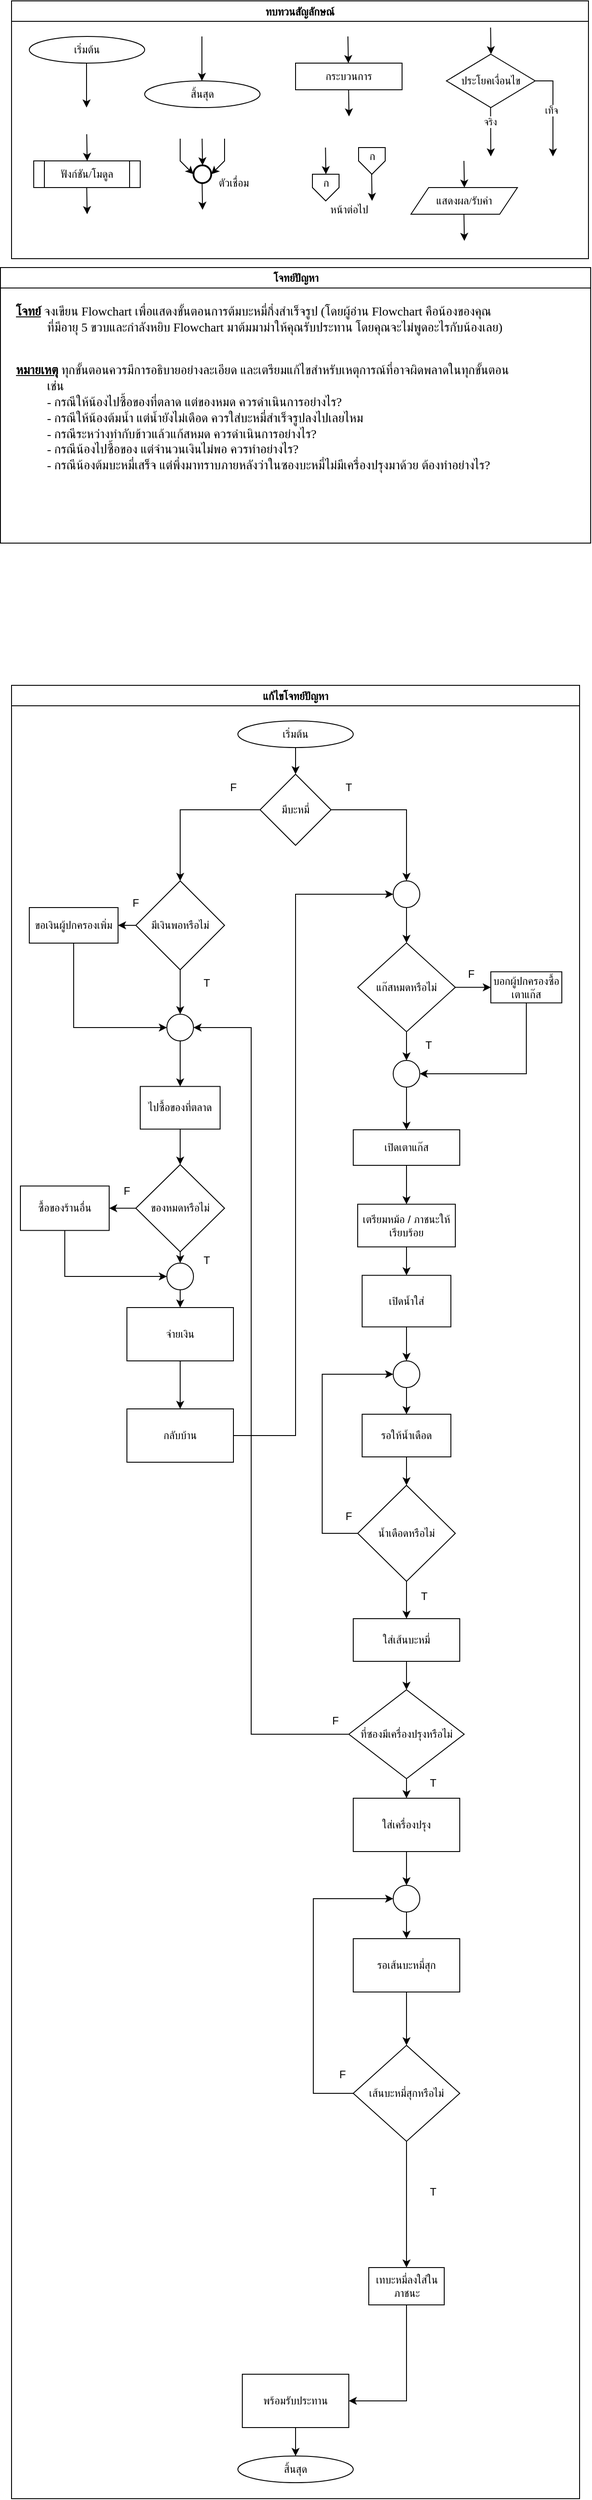 <mxfile version="24.8.6">
  <diagram name="Page-1" id="M_V-ZsKIXWOMH6ofe462">
    <mxGraphModel dx="1707" dy="460" grid="1" gridSize="10" guides="1" tooltips="1" connect="1" arrows="1" fold="1" page="1" pageScale="1" pageWidth="827" pageHeight="1169" math="0" shadow="0">
      <root>
        <mxCell id="0" />
        <mxCell id="1" parent="0" />
        <mxCell id="UYqXsjxBtNQHw12qbkHL-1" value="ทบทวนสัญลักษณ์" style="swimlane;fontFamily=Sarabun;fontSource=https%3A%2F%2Ffonts.googleapis.com%2Fcss%3Ffamily%3DSarabun;" vertex="1" parent="1">
          <mxGeometry x="-720" y="20" width="650" height="290" as="geometry" />
        </mxCell>
        <mxCell id="UYqXsjxBtNQHw12qbkHL-2" value="&lt;font data-font-src=&quot;https://fonts.googleapis.com/css?family=Sarabun&quot; face=&quot;Sarabun&quot;&gt;เริ่มต้น&lt;/font&gt;" style="ellipse;whiteSpace=wrap;html=1;" vertex="1" parent="UYqXsjxBtNQHw12qbkHL-1">
          <mxGeometry x="20" y="40" width="130" height="30" as="geometry" />
        </mxCell>
        <mxCell id="UYqXsjxBtNQHw12qbkHL-3" value="" style="endArrow=classic;html=1;rounded=0;" edge="1" parent="UYqXsjxBtNQHw12qbkHL-1">
          <mxGeometry width="50" height="50" relative="1" as="geometry">
            <mxPoint x="84.5" y="70" as="sourcePoint" />
            <mxPoint x="84.5" y="120" as="targetPoint" />
          </mxGeometry>
        </mxCell>
        <mxCell id="UYqXsjxBtNQHw12qbkHL-4" value="&lt;font face=&quot;Sarabun&quot;&gt;สิ้นสุด&lt;/font&gt;" style="ellipse;whiteSpace=wrap;html=1;" vertex="1" parent="UYqXsjxBtNQHw12qbkHL-1">
          <mxGeometry x="150" y="90" width="130" height="30" as="geometry" />
        </mxCell>
        <mxCell id="UYqXsjxBtNQHw12qbkHL-5" value="" style="endArrow=classic;html=1;rounded=0;" edge="1" parent="UYqXsjxBtNQHw12qbkHL-1">
          <mxGeometry width="50" height="50" relative="1" as="geometry">
            <mxPoint x="214.5" y="40" as="sourcePoint" />
            <mxPoint x="214.5" y="90" as="targetPoint" />
          </mxGeometry>
        </mxCell>
        <mxCell id="UYqXsjxBtNQHw12qbkHL-6" value="กระบวนการ" style="rounded=0;whiteSpace=wrap;html=1;fontFamily=Sarabun;fontSource=https%3A%2F%2Ffonts.googleapis.com%2Fcss%3Ffamily%3DSarabun;" vertex="1" parent="UYqXsjxBtNQHw12qbkHL-1">
          <mxGeometry x="320" y="70" width="120" height="30" as="geometry" />
        </mxCell>
        <mxCell id="UYqXsjxBtNQHw12qbkHL-7" value="" style="endArrow=classic;html=1;rounded=0;" edge="1" parent="UYqXsjxBtNQHw12qbkHL-1">
          <mxGeometry width="50" height="50" relative="1" as="geometry">
            <mxPoint x="379" y="40" as="sourcePoint" />
            <mxPoint x="379.5" y="70" as="targetPoint" />
          </mxGeometry>
        </mxCell>
        <mxCell id="UYqXsjxBtNQHw12qbkHL-8" value="" style="endArrow=classic;html=1;rounded=0;" edge="1" parent="UYqXsjxBtNQHw12qbkHL-1">
          <mxGeometry width="50" height="50" relative="1" as="geometry">
            <mxPoint x="379.75" y="100" as="sourcePoint" />
            <mxPoint x="380.25" y="130" as="targetPoint" />
          </mxGeometry>
        </mxCell>
        <mxCell id="UYqXsjxBtNQHw12qbkHL-9" value="ประโยคเงื่อนไข" style="rhombus;whiteSpace=wrap;html=1;fontFamily=Sarabun;fontSource=https%3A%2F%2Ffonts.googleapis.com%2Fcss%3Ffamily%3DSarabun;" vertex="1" parent="UYqXsjxBtNQHw12qbkHL-1">
          <mxGeometry x="490" y="60" width="100" height="60" as="geometry" />
        </mxCell>
        <mxCell id="UYqXsjxBtNQHw12qbkHL-10" value="" style="endArrow=classic;html=1;rounded=0;" edge="1" parent="UYqXsjxBtNQHw12qbkHL-1">
          <mxGeometry width="50" height="50" relative="1" as="geometry">
            <mxPoint x="539.71" y="30" as="sourcePoint" />
            <mxPoint x="540.21" y="60" as="targetPoint" />
          </mxGeometry>
        </mxCell>
        <mxCell id="UYqXsjxBtNQHw12qbkHL-11" value="" style="endArrow=classic;html=1;rounded=0;" edge="1" parent="UYqXsjxBtNQHw12qbkHL-1">
          <mxGeometry width="50" height="50" relative="1" as="geometry">
            <mxPoint x="539.71" y="120" as="sourcePoint" />
            <mxPoint x="540" y="175" as="targetPoint" />
          </mxGeometry>
        </mxCell>
        <mxCell id="UYqXsjxBtNQHw12qbkHL-12" value="จริง" style="edgeLabel;html=1;align=center;verticalAlign=middle;resizable=0;points=[];fontFamily=Sarabun;fontSource=https%3A%2F%2Ffonts.googleapis.com%2Fcss%3Ffamily%3DSarabun;" vertex="1" connectable="0" parent="UYqXsjxBtNQHw12qbkHL-11">
          <mxGeometry x="-0.414" y="-1" relative="1" as="geometry">
            <mxPoint as="offset" />
          </mxGeometry>
        </mxCell>
        <mxCell id="UYqXsjxBtNQHw12qbkHL-13" value="" style="endArrow=classic;html=1;rounded=0;exitX=1;exitY=0.5;exitDx=0;exitDy=0;" edge="1" parent="UYqXsjxBtNQHw12qbkHL-1" source="UYqXsjxBtNQHw12qbkHL-9">
          <mxGeometry width="50" height="50" relative="1" as="geometry">
            <mxPoint x="620" y="95" as="sourcePoint" />
            <mxPoint x="610" y="175" as="targetPoint" />
            <Array as="points">
              <mxPoint x="610" y="90" />
            </Array>
          </mxGeometry>
        </mxCell>
        <mxCell id="UYqXsjxBtNQHw12qbkHL-14" value="&lt;font data-font-src=&quot;https://fonts.googleapis.com/css?family=Sarabun&quot; face=&quot;Sarabun&quot;&gt;เท็จ&lt;/font&gt;" style="edgeLabel;html=1;align=center;verticalAlign=middle;resizable=0;points=[];" vertex="1" connectable="0" parent="UYqXsjxBtNQHw12qbkHL-13">
          <mxGeometry x="-0.002" y="-2" relative="1" as="geometry">
            <mxPoint as="offset" />
          </mxGeometry>
        </mxCell>
        <mxCell id="UYqXsjxBtNQHw12qbkHL-15" value="&lt;font data-font-src=&quot;https://fonts.googleapis.com/css?family=Sarabun&quot; face=&quot;Sarabun&quot;&gt;ฟังก์ชัน/โมดูล&lt;/font&gt;" style="shape=process;whiteSpace=wrap;html=1;backgroundOutline=1;" vertex="1" parent="UYqXsjxBtNQHw12qbkHL-1">
          <mxGeometry x="25" y="180" width="120" height="30" as="geometry" />
        </mxCell>
        <mxCell id="UYqXsjxBtNQHw12qbkHL-16" value="" style="endArrow=classic;html=1;rounded=0;" edge="1" parent="UYqXsjxBtNQHw12qbkHL-1">
          <mxGeometry width="50" height="50" relative="1" as="geometry">
            <mxPoint x="84.71" y="150" as="sourcePoint" />
            <mxPoint x="85.21" y="180" as="targetPoint" />
          </mxGeometry>
        </mxCell>
        <mxCell id="UYqXsjxBtNQHw12qbkHL-17" value="" style="endArrow=classic;html=1;rounded=0;" edge="1" parent="UYqXsjxBtNQHw12qbkHL-1">
          <mxGeometry width="50" height="50" relative="1" as="geometry">
            <mxPoint x="84.71" y="210" as="sourcePoint" />
            <mxPoint x="85.21" y="240" as="targetPoint" />
          </mxGeometry>
        </mxCell>
        <mxCell id="UYqXsjxBtNQHw12qbkHL-18" value="" style="strokeWidth=2;html=1;shape=mxgraph.flowchart.start_2;whiteSpace=wrap;" vertex="1" parent="UYqXsjxBtNQHw12qbkHL-1">
          <mxGeometry x="205" y="185" width="20" height="20" as="geometry" />
        </mxCell>
        <mxCell id="UYqXsjxBtNQHw12qbkHL-19" value="" style="endArrow=classic;html=1;rounded=0;" edge="1" parent="UYqXsjxBtNQHw12qbkHL-1">
          <mxGeometry width="50" height="50" relative="1" as="geometry">
            <mxPoint x="214.71" y="155" as="sourcePoint" />
            <mxPoint x="215.21" y="185" as="targetPoint" />
          </mxGeometry>
        </mxCell>
        <mxCell id="UYqXsjxBtNQHw12qbkHL-20" value="" style="endArrow=classic;html=1;rounded=0;entryX=0;entryY=0.5;entryDx=0;entryDy=0;entryPerimeter=0;" edge="1" parent="UYqXsjxBtNQHw12qbkHL-1" target="UYqXsjxBtNQHw12qbkHL-18">
          <mxGeometry width="50" height="50" relative="1" as="geometry">
            <mxPoint x="190.0" y="155" as="sourcePoint" />
            <mxPoint x="190.5" y="185" as="targetPoint" />
            <Array as="points">
              <mxPoint x="190" y="180" />
            </Array>
          </mxGeometry>
        </mxCell>
        <mxCell id="UYqXsjxBtNQHw12qbkHL-21" value="" style="endArrow=classic;html=1;rounded=0;entryX=1;entryY=0.5;entryDx=0;entryDy=0;entryPerimeter=0;" edge="1" parent="UYqXsjxBtNQHw12qbkHL-1" target="UYqXsjxBtNQHw12qbkHL-18">
          <mxGeometry width="50" height="50" relative="1" as="geometry">
            <mxPoint x="240.0" y="155" as="sourcePoint" />
            <mxPoint x="240.5" y="185" as="targetPoint" />
            <Array as="points">
              <mxPoint x="240" y="180" />
            </Array>
          </mxGeometry>
        </mxCell>
        <mxCell id="UYqXsjxBtNQHw12qbkHL-22" value="" style="endArrow=classic;html=1;rounded=0;" edge="1" parent="UYqXsjxBtNQHw12qbkHL-1">
          <mxGeometry width="50" height="50" relative="1" as="geometry">
            <mxPoint x="214.71" y="205" as="sourcePoint" />
            <mxPoint x="215.21" y="235" as="targetPoint" />
          </mxGeometry>
        </mxCell>
        <mxCell id="UYqXsjxBtNQHw12qbkHL-23" value="&lt;font data-font-src=&quot;https://fonts.googleapis.com/css?family=Sarabun&quot; face=&quot;Sarabun&quot;&gt;ตัวเชื่อม&lt;/font&gt;" style="text;html=1;align=center;verticalAlign=middle;resizable=0;points=[];autosize=1;strokeColor=none;fillColor=none;" vertex="1" parent="UYqXsjxBtNQHw12qbkHL-1">
          <mxGeometry x="220" y="190" width="60" height="30" as="geometry" />
        </mxCell>
        <mxCell id="UYqXsjxBtNQHw12qbkHL-24" value="" style="endArrow=classic;html=1;rounded=0;" edge="1" parent="UYqXsjxBtNQHw12qbkHL-1">
          <mxGeometry width="50" height="50" relative="1" as="geometry">
            <mxPoint x="353.71" y="165" as="sourcePoint" />
            <mxPoint x="354.21" y="195" as="targetPoint" />
          </mxGeometry>
        </mxCell>
        <mxCell id="UYqXsjxBtNQHw12qbkHL-25" value="" style="verticalLabelPosition=bottom;verticalAlign=top;html=1;shape=offPageConnector;rounded=0;size=0.5;" vertex="1" parent="UYqXsjxBtNQHw12qbkHL-1">
          <mxGeometry x="339" y="195" width="30" height="30" as="geometry" />
        </mxCell>
        <mxCell id="UYqXsjxBtNQHw12qbkHL-26" value="" style="endArrow=classic;html=1;rounded=0;" edge="1" parent="UYqXsjxBtNQHw12qbkHL-1">
          <mxGeometry width="50" height="50" relative="1" as="geometry">
            <mxPoint x="405.71" y="195" as="sourcePoint" />
            <mxPoint x="406.21" y="225" as="targetPoint" />
          </mxGeometry>
        </mxCell>
        <mxCell id="UYqXsjxBtNQHw12qbkHL-27" value="" style="verticalLabelPosition=bottom;verticalAlign=top;html=1;shape=offPageConnector;rounded=0;size=0.5;" vertex="1" parent="UYqXsjxBtNQHw12qbkHL-1">
          <mxGeometry x="391" y="165" width="30" height="30" as="geometry" />
        </mxCell>
        <mxCell id="UYqXsjxBtNQHw12qbkHL-28" value="หน้าต่อไป" style="text;html=1;align=center;verticalAlign=middle;resizable=0;points=[];autosize=1;strokeColor=none;fillColor=none;fontFamily=Sarabun;fontSource=https%3A%2F%2Ffonts.googleapis.com%2Fcss%3Ffamily%3DSarabun;" vertex="1" parent="UYqXsjxBtNQHw12qbkHL-1">
          <mxGeometry x="345" y="220" width="70" height="30" as="geometry" />
        </mxCell>
        <mxCell id="UYqXsjxBtNQHw12qbkHL-29" value="ก" style="text;html=1;align=center;verticalAlign=middle;resizable=0;points=[];autosize=1;strokeColor=none;fillColor=none;fontFamily=Sarabun;fontSource=https%3A%2F%2Ffonts.googleapis.com%2Fcss%3Ffamily%3DSarabun;" vertex="1" parent="UYqXsjxBtNQHw12qbkHL-1">
          <mxGeometry x="339" y="190" width="30" height="30" as="geometry" />
        </mxCell>
        <mxCell id="UYqXsjxBtNQHw12qbkHL-30" value="ก" style="text;html=1;align=center;verticalAlign=middle;resizable=0;points=[];autosize=1;strokeColor=none;fillColor=none;fontFamily=Sarabun;fontSource=https%3A%2F%2Ffonts.googleapis.com%2Fcss%3Ffamily%3DSarabun;" vertex="1" parent="UYqXsjxBtNQHw12qbkHL-1">
          <mxGeometry x="391" y="160" width="30" height="30" as="geometry" />
        </mxCell>
        <mxCell id="UYqXsjxBtNQHw12qbkHL-31" value="แสดงผล/รับค่า" style="shape=parallelogram;perimeter=parallelogramPerimeter;whiteSpace=wrap;html=1;fixedSize=1;fontFamily=Sarabun;fontSource=https%3A%2F%2Ffonts.googleapis.com%2Fcss%3Ffamily%3DSarabun;" vertex="1" parent="UYqXsjxBtNQHw12qbkHL-1">
          <mxGeometry x="450" y="210" width="120" height="30" as="geometry" />
        </mxCell>
        <mxCell id="UYqXsjxBtNQHw12qbkHL-32" value="" style="endArrow=classic;html=1;rounded=0;" edge="1" parent="UYqXsjxBtNQHw12qbkHL-1">
          <mxGeometry width="50" height="50" relative="1" as="geometry">
            <mxPoint x="509.71" y="180" as="sourcePoint" />
            <mxPoint x="510.21" y="210" as="targetPoint" />
          </mxGeometry>
        </mxCell>
        <mxCell id="UYqXsjxBtNQHw12qbkHL-33" value="" style="endArrow=classic;html=1;rounded=0;" edge="1" parent="UYqXsjxBtNQHw12qbkHL-1">
          <mxGeometry width="50" height="50" relative="1" as="geometry">
            <mxPoint x="509.71" y="240" as="sourcePoint" />
            <mxPoint x="510.21" y="270" as="targetPoint" />
          </mxGeometry>
        </mxCell>
        <mxCell id="UYqXsjxBtNQHw12qbkHL-34" value="แก้ไขโจทย์ปัญหา" style="swimlane;fontFamily=Sarabun;fontSource=https%3A%2F%2Ffonts.googleapis.com%2Fcss%3Ffamily%3DSarabun;" vertex="1" parent="1">
          <mxGeometry x="-720" y="790" width="640" height="2040" as="geometry" />
        </mxCell>
        <mxCell id="UYqXsjxBtNQHw12qbkHL-35" value="&lt;font data-font-src=&quot;https://fonts.googleapis.com/css?family=Sarabun&quot; face=&quot;Sarabun&quot;&gt;เริ่มต้น&lt;/font&gt;" style="ellipse;whiteSpace=wrap;html=1;" vertex="1" parent="UYqXsjxBtNQHw12qbkHL-34">
          <mxGeometry x="255" y="40" width="130" height="30" as="geometry" />
        </mxCell>
        <mxCell id="UYqXsjxBtNQHw12qbkHL-36" value="&lt;font face=&quot;Sarabun&quot;&gt;สิ้นสุด&lt;/font&gt;" style="ellipse;whiteSpace=wrap;html=1;" vertex="1" parent="UYqXsjxBtNQHw12qbkHL-34">
          <mxGeometry x="255" y="1992" width="130" height="30" as="geometry" />
        </mxCell>
        <mxCell id="UYqXsjxBtNQHw12qbkHL-37" value="มีบะหมี่" style="rhombus;whiteSpace=wrap;html=1;" vertex="1" parent="UYqXsjxBtNQHw12qbkHL-34">
          <mxGeometry x="280" y="100" width="80" height="80" as="geometry" />
        </mxCell>
        <mxCell id="UYqXsjxBtNQHw12qbkHL-38" value="" style="endArrow=classic;html=1;rounded=0;exitX=0.5;exitY=1;exitDx=0;exitDy=0;entryX=0.5;entryY=0;entryDx=0;entryDy=0;" edge="1" parent="UYqXsjxBtNQHw12qbkHL-34" source="UYqXsjxBtNQHw12qbkHL-35" target="UYqXsjxBtNQHw12qbkHL-37">
          <mxGeometry width="50" height="50" relative="1" as="geometry">
            <mxPoint x="280" y="230" as="sourcePoint" />
            <mxPoint x="320" y="110" as="targetPoint" />
          </mxGeometry>
        </mxCell>
        <mxCell id="UYqXsjxBtNQHw12qbkHL-39" value="พร้อมรับประทาน" style="rounded=0;whiteSpace=wrap;html=1;" vertex="1" parent="UYqXsjxBtNQHw12qbkHL-34">
          <mxGeometry x="260" y="1900" width="120" height="60" as="geometry" />
        </mxCell>
        <mxCell id="UYqXsjxBtNQHw12qbkHL-40" value="" style="endArrow=classic;html=1;rounded=0;entryX=0.5;entryY=0;entryDx=0;entryDy=0;exitX=0.5;exitY=1;exitDx=0;exitDy=0;" edge="1" parent="UYqXsjxBtNQHw12qbkHL-34" source="UYqXsjxBtNQHw12qbkHL-39" target="UYqXsjxBtNQHw12qbkHL-36">
          <mxGeometry width="50" height="50" relative="1" as="geometry">
            <mxPoint x="275" y="1982" as="sourcePoint" />
            <mxPoint x="325" y="1932" as="targetPoint" />
          </mxGeometry>
        </mxCell>
        <mxCell id="UYqXsjxBtNQHw12qbkHL-41" value="" style="endArrow=classic;html=1;rounded=0;entryX=0.5;entryY=0;entryDx=0;entryDy=0;exitX=0.5;exitY=1;exitDx=0;exitDy=0;" edge="1" parent="UYqXsjxBtNQHw12qbkHL-34" source="UYqXsjxBtNQHw12qbkHL-44" target="UYqXsjxBtNQHw12qbkHL-46">
          <mxGeometry width="50" height="50" relative="1" as="geometry">
            <mxPoint x="280" y="397.25" as="sourcePoint" />
            <mxPoint x="330" y="347.25" as="targetPoint" />
          </mxGeometry>
        </mxCell>
        <mxCell id="UYqXsjxBtNQHw12qbkHL-42" value="มีเงินพอหรือไม่" style="rhombus;whiteSpace=wrap;html=1;" vertex="1" parent="UYqXsjxBtNQHw12qbkHL-34">
          <mxGeometry x="140" y="220" width="100" height="100" as="geometry" />
        </mxCell>
        <mxCell id="UYqXsjxBtNQHw12qbkHL-43" value="ขอเงินผู้ปกครองเพิ่ม" style="rounded=0;whiteSpace=wrap;html=1;" vertex="1" parent="UYqXsjxBtNQHw12qbkHL-34">
          <mxGeometry x="20" y="250" width="100" height="40" as="geometry" />
        </mxCell>
        <mxCell id="UYqXsjxBtNQHw12qbkHL-44" value="ไปซื้อของที่ตลาด" style="rounded=0;whiteSpace=wrap;html=1;" vertex="1" parent="UYqXsjxBtNQHw12qbkHL-34">
          <mxGeometry x="145" y="451.25" width="90" height="48" as="geometry" />
        </mxCell>
        <mxCell id="UYqXsjxBtNQHw12qbkHL-45" value="ซื้อของร้านอื่น" style="rounded=0;whiteSpace=wrap;html=1;" vertex="1" parent="UYqXsjxBtNQHw12qbkHL-34">
          <mxGeometry x="10" y="563.25" width="100" height="50" as="geometry" />
        </mxCell>
        <mxCell id="UYqXsjxBtNQHw12qbkHL-46" value="ของหมดหรือไม่" style="rhombus;whiteSpace=wrap;html=1;" vertex="1" parent="UYqXsjxBtNQHw12qbkHL-34">
          <mxGeometry x="140" y="539.25" width="100" height="98" as="geometry" />
        </mxCell>
        <mxCell id="UYqXsjxBtNQHw12qbkHL-47" value="" style="endArrow=classic;html=1;rounded=0;entryX=1;entryY=0.5;entryDx=0;entryDy=0;exitX=0;exitY=0.5;exitDx=0;exitDy=0;" edge="1" parent="UYqXsjxBtNQHw12qbkHL-34" source="UYqXsjxBtNQHw12qbkHL-46" target="UYqXsjxBtNQHw12qbkHL-45">
          <mxGeometry width="50" height="50" relative="1" as="geometry">
            <mxPoint x="270" y="627.25" as="sourcePoint" />
            <mxPoint x="320" y="577.25" as="targetPoint" />
          </mxGeometry>
        </mxCell>
        <mxCell id="UYqXsjxBtNQHw12qbkHL-48" value="" style="endArrow=classic;html=1;rounded=0;entryX=1;entryY=0.5;entryDx=0;entryDy=0;exitX=0;exitY=0.5;exitDx=0;exitDy=0;" edge="1" parent="UYqXsjxBtNQHw12qbkHL-34" source="UYqXsjxBtNQHw12qbkHL-42" target="UYqXsjxBtNQHw12qbkHL-43">
          <mxGeometry width="50" height="50" relative="1" as="geometry">
            <mxPoint x="280" y="392" as="sourcePoint" />
            <mxPoint x="330" y="342" as="targetPoint" />
          </mxGeometry>
        </mxCell>
        <mxCell id="UYqXsjxBtNQHw12qbkHL-49" value="จ่ายเงิน" style="rounded=0;whiteSpace=wrap;html=1;" vertex="1" parent="UYqXsjxBtNQHw12qbkHL-34">
          <mxGeometry x="130" y="700" width="120" height="60" as="geometry" />
        </mxCell>
        <mxCell id="UYqXsjxBtNQHw12qbkHL-50" value="" style="endArrow=classic;html=1;rounded=0;entryX=0.5;entryY=0;entryDx=0;entryDy=0;exitX=0.5;exitY=1;exitDx=0;exitDy=0;" edge="1" parent="UYqXsjxBtNQHw12qbkHL-34" source="UYqXsjxBtNQHw12qbkHL-49" target="UYqXsjxBtNQHw12qbkHL-51">
          <mxGeometry width="50" height="50" relative="1" as="geometry">
            <mxPoint x="270" y="817.25" as="sourcePoint" />
            <mxPoint x="320" y="767.25" as="targetPoint" />
          </mxGeometry>
        </mxCell>
        <mxCell id="UYqXsjxBtNQHw12qbkHL-51" value="กลับบ้าน" style="rounded=0;whiteSpace=wrap;html=1;" vertex="1" parent="UYqXsjxBtNQHw12qbkHL-34">
          <mxGeometry x="130" y="814" width="120" height="60" as="geometry" />
        </mxCell>
        <mxCell id="UYqXsjxBtNQHw12qbkHL-52" value="" style="endArrow=classic;html=1;rounded=0;entryX=0.5;entryY=0;entryDx=0;entryDy=0;exitX=0;exitY=0.5;exitDx=0;exitDy=0;" edge="1" parent="UYqXsjxBtNQHw12qbkHL-34" source="UYqXsjxBtNQHw12qbkHL-37" target="UYqXsjxBtNQHw12qbkHL-42">
          <mxGeometry width="50" height="50" relative="1" as="geometry">
            <mxPoint x="280" y="270" as="sourcePoint" />
            <mxPoint x="330" y="220" as="targetPoint" />
            <Array as="points">
              <mxPoint x="190" y="140" />
            </Array>
          </mxGeometry>
        </mxCell>
        <mxCell id="UYqXsjxBtNQHw12qbkHL-53" value="" style="ellipse;whiteSpace=wrap;html=1;aspect=fixed;" vertex="1" parent="UYqXsjxBtNQHw12qbkHL-34">
          <mxGeometry x="430" y="220" width="30" height="30" as="geometry" />
        </mxCell>
        <mxCell id="UYqXsjxBtNQHw12qbkHL-54" value="" style="endArrow=classic;html=1;rounded=0;exitX=0.5;exitY=1;exitDx=0;exitDy=0;entryX=0.5;entryY=0;entryDx=0;entryDy=0;" edge="1" parent="UYqXsjxBtNQHw12qbkHL-34" source="UYqXsjxBtNQHw12qbkHL-53" target="UYqXsjxBtNQHw12qbkHL-55">
          <mxGeometry width="50" height="50" relative="1" as="geometry">
            <mxPoint x="280" y="330" as="sourcePoint" />
            <mxPoint x="330" y="280" as="targetPoint" />
          </mxGeometry>
        </mxCell>
        <mxCell id="UYqXsjxBtNQHw12qbkHL-55" value="แก๊สหมดหรือไม่" style="rhombus;whiteSpace=wrap;html=1;" vertex="1" parent="UYqXsjxBtNQHw12qbkHL-34">
          <mxGeometry x="390" y="289.75" width="110" height="100" as="geometry" />
        </mxCell>
        <mxCell id="UYqXsjxBtNQHw12qbkHL-56" value="" style="endArrow=classic;html=1;rounded=0;entryX=0;entryY=0.5;entryDx=0;entryDy=0;exitX=1;exitY=0.5;exitDx=0;exitDy=0;" edge="1" parent="UYqXsjxBtNQHw12qbkHL-34" source="UYqXsjxBtNQHw12qbkHL-55" target="UYqXsjxBtNQHw12qbkHL-57">
          <mxGeometry width="50" height="50" relative="1" as="geometry">
            <mxPoint x="275" y="479.75" as="sourcePoint" />
            <mxPoint x="535" y="339.75" as="targetPoint" />
          </mxGeometry>
        </mxCell>
        <mxCell id="UYqXsjxBtNQHw12qbkHL-57" value="บอกผู้ปกครองซื้อเตาแก๊ส" style="rounded=0;whiteSpace=wrap;html=1;" vertex="1" parent="UYqXsjxBtNQHw12qbkHL-34">
          <mxGeometry x="540" y="322.25" width="80" height="35" as="geometry" />
        </mxCell>
        <mxCell id="UYqXsjxBtNQHw12qbkHL-58" value="" style="endArrow=classic;html=1;rounded=0;exitX=0.5;exitY=1;exitDx=0;exitDy=0;entryX=1;entryY=0.5;entryDx=0;entryDy=0;" edge="1" parent="UYqXsjxBtNQHw12qbkHL-34" source="UYqXsjxBtNQHw12qbkHL-57" target="UYqXsjxBtNQHw12qbkHL-80">
          <mxGeometry width="50" height="50" relative="1" as="geometry">
            <mxPoint x="280" y="440" as="sourcePoint" />
            <mxPoint x="450" y="410" as="targetPoint" />
            <Array as="points">
              <mxPoint x="580" y="437" />
            </Array>
          </mxGeometry>
        </mxCell>
        <mxCell id="UYqXsjxBtNQHw12qbkHL-59" value="เปิดเตาแก๊ส" style="rounded=0;whiteSpace=wrap;html=1;" vertex="1" parent="UYqXsjxBtNQHw12qbkHL-34">
          <mxGeometry x="385" y="500" width="120" height="40" as="geometry" />
        </mxCell>
        <mxCell id="UYqXsjxBtNQHw12qbkHL-60" value="" style="endArrow=classic;html=1;rounded=0;entryX=0.5;entryY=0;entryDx=0;entryDy=0;exitX=0.5;exitY=1;exitDx=0;exitDy=0;" edge="1" parent="UYqXsjxBtNQHw12qbkHL-34" source="UYqXsjxBtNQHw12qbkHL-59" target="UYqXsjxBtNQHw12qbkHL-61">
          <mxGeometry width="50" height="50" relative="1" as="geometry">
            <mxPoint x="455" y="542" as="sourcePoint" />
            <mxPoint x="335" y="623.75" as="targetPoint" />
          </mxGeometry>
        </mxCell>
        <mxCell id="UYqXsjxBtNQHw12qbkHL-61" value="เตรียมหม้อ / ภาชนะให้เรียบร้อย" style="rounded=0;whiteSpace=wrap;html=1;" vertex="1" parent="UYqXsjxBtNQHw12qbkHL-34">
          <mxGeometry x="390" y="583.75" width="110" height="48" as="geometry" />
        </mxCell>
        <mxCell id="UYqXsjxBtNQHw12qbkHL-62" value="เปิดน้ำใส่" style="rounded=0;whiteSpace=wrap;html=1;" vertex="1" parent="UYqXsjxBtNQHw12qbkHL-34">
          <mxGeometry x="395" y="663.75" width="100" height="58" as="geometry" />
        </mxCell>
        <mxCell id="UYqXsjxBtNQHw12qbkHL-63" value="" style="endArrow=classic;html=1;rounded=0;exitX=0.5;exitY=1;exitDx=0;exitDy=0;entryX=0.5;entryY=0;entryDx=0;entryDy=0;" edge="1" parent="UYqXsjxBtNQHw12qbkHL-34" source="UYqXsjxBtNQHw12qbkHL-61" target="UYqXsjxBtNQHw12qbkHL-62">
          <mxGeometry width="50" height="50" relative="1" as="geometry">
            <mxPoint x="290" y="702" as="sourcePoint" />
            <mxPoint x="340" y="652" as="targetPoint" />
          </mxGeometry>
        </mxCell>
        <mxCell id="UYqXsjxBtNQHw12qbkHL-64" value="รอให้น้ำเดือด" style="rounded=0;whiteSpace=wrap;html=1;" vertex="1" parent="UYqXsjxBtNQHw12qbkHL-34">
          <mxGeometry x="395" y="820" width="100" height="48" as="geometry" />
        </mxCell>
        <mxCell id="UYqXsjxBtNQHw12qbkHL-65" value="" style="endArrow=classic;html=1;rounded=0;exitX=0.5;exitY=1;exitDx=0;exitDy=0;entryX=0.5;entryY=0;entryDx=0;entryDy=0;" edge="1" parent="UYqXsjxBtNQHw12qbkHL-34" source="UYqXsjxBtNQHw12qbkHL-64" target="UYqXsjxBtNQHw12qbkHL-66">
          <mxGeometry width="50" height="50" relative="1" as="geometry">
            <mxPoint x="290" y="802" as="sourcePoint" />
            <mxPoint x="340" y="752" as="targetPoint" />
          </mxGeometry>
        </mxCell>
        <mxCell id="UYqXsjxBtNQHw12qbkHL-66" value="น้ำเดือดหรือไม่" style="rhombus;whiteSpace=wrap;html=1;" vertex="1" parent="UYqXsjxBtNQHw12qbkHL-34">
          <mxGeometry x="390" y="900" width="110" height="108" as="geometry" />
        </mxCell>
        <mxCell id="UYqXsjxBtNQHw12qbkHL-67" value="" style="endArrow=classic;html=1;rounded=0;exitX=0.5;exitY=1;exitDx=0;exitDy=0;entryX=0.5;entryY=0;entryDx=0;entryDy=0;" edge="1" parent="UYqXsjxBtNQHw12qbkHL-34" source="UYqXsjxBtNQHw12qbkHL-66" target="UYqXsjxBtNQHw12qbkHL-68">
          <mxGeometry width="50" height="50" relative="1" as="geometry">
            <mxPoint x="290" y="1002" as="sourcePoint" />
            <mxPoint x="340" y="952" as="targetPoint" />
          </mxGeometry>
        </mxCell>
        <mxCell id="UYqXsjxBtNQHw12qbkHL-68" value="ใส่เส้นบะหมี่" style="rounded=0;whiteSpace=wrap;html=1;" vertex="1" parent="UYqXsjxBtNQHw12qbkHL-34">
          <mxGeometry x="385" y="1050" width="120" height="48" as="geometry" />
        </mxCell>
        <mxCell id="UYqXsjxBtNQHw12qbkHL-69" value="" style="endArrow=classic;html=1;rounded=0;exitX=0.5;exitY=1;exitDx=0;exitDy=0;entryX=0.5;entryY=0;entryDx=0;entryDy=0;" edge="1" parent="UYqXsjxBtNQHw12qbkHL-34" source="UYqXsjxBtNQHw12qbkHL-68" target="UYqXsjxBtNQHw12qbkHL-70">
          <mxGeometry width="50" height="50" relative="1" as="geometry">
            <mxPoint x="290" y="992" as="sourcePoint" />
            <mxPoint x="340" y="942" as="targetPoint" />
          </mxGeometry>
        </mxCell>
        <mxCell id="UYqXsjxBtNQHw12qbkHL-70" value="ที่ซองมีเครื่องปรุงหรือไม่" style="rhombus;whiteSpace=wrap;html=1;" vertex="1" parent="UYqXsjxBtNQHw12qbkHL-34">
          <mxGeometry x="380" y="1130" width="130" height="100" as="geometry" />
        </mxCell>
        <mxCell id="UYqXsjxBtNQHw12qbkHL-71" value="" style="endArrow=classic;html=1;rounded=0;exitX=0.5;exitY=1;exitDx=0;exitDy=0;entryX=0.5;entryY=0;entryDx=0;entryDy=0;" edge="1" parent="UYqXsjxBtNQHw12qbkHL-34" source="UYqXsjxBtNQHw12qbkHL-70" target="UYqXsjxBtNQHw12qbkHL-72">
          <mxGeometry width="50" height="50" relative="1" as="geometry">
            <mxPoint x="290" y="1292" as="sourcePoint" />
            <mxPoint x="340" y="1242" as="targetPoint" />
          </mxGeometry>
        </mxCell>
        <mxCell id="UYqXsjxBtNQHw12qbkHL-72" value="ใส่เครื่องปรุง" style="rounded=0;whiteSpace=wrap;html=1;" vertex="1" parent="UYqXsjxBtNQHw12qbkHL-34">
          <mxGeometry x="385" y="1252" width="120" height="60" as="geometry" />
        </mxCell>
        <mxCell id="UYqXsjxBtNQHw12qbkHL-73" value="รอเส้นบะหมี่สุก" style="rounded=0;whiteSpace=wrap;html=1;" vertex="1" parent="UYqXsjxBtNQHw12qbkHL-34">
          <mxGeometry x="385" y="1410" width="120" height="60" as="geometry" />
        </mxCell>
        <mxCell id="UYqXsjxBtNQHw12qbkHL-74" value="" style="endArrow=classic;html=1;rounded=0;exitX=0.5;exitY=1;exitDx=0;exitDy=0;entryX=0.5;entryY=0;entryDx=0;entryDy=0;" edge="1" parent="UYqXsjxBtNQHw12qbkHL-34" source="UYqXsjxBtNQHw12qbkHL-73" target="UYqXsjxBtNQHw12qbkHL-75">
          <mxGeometry width="50" height="50" relative="1" as="geometry">
            <mxPoint x="290" y="1392" as="sourcePoint" />
            <mxPoint x="340" y="1342" as="targetPoint" />
          </mxGeometry>
        </mxCell>
        <mxCell id="UYqXsjxBtNQHw12qbkHL-75" value="เส้นบะหมี่สุกหรือไม่" style="rhombus;whiteSpace=wrap;html=1;" vertex="1" parent="UYqXsjxBtNQHw12qbkHL-34">
          <mxGeometry x="385" y="1530" width="120" height="108" as="geometry" />
        </mxCell>
        <mxCell id="UYqXsjxBtNQHw12qbkHL-76" value="" style="endArrow=classic;html=1;rounded=0;exitX=0.5;exitY=1;exitDx=0;exitDy=0;entryX=0.5;entryY=0;entryDx=0;entryDy=0;" edge="1" parent="UYqXsjxBtNQHw12qbkHL-34" source="UYqXsjxBtNQHw12qbkHL-75" target="UYqXsjxBtNQHw12qbkHL-77">
          <mxGeometry width="50" height="50" relative="1" as="geometry">
            <mxPoint x="290" y="1592" as="sourcePoint" />
            <mxPoint x="340" y="1542" as="targetPoint" />
          </mxGeometry>
        </mxCell>
        <mxCell id="UYqXsjxBtNQHw12qbkHL-77" value="เทบะหมี่ลงใส่ในภาชนะ" style="rounded=0;whiteSpace=wrap;html=1;" vertex="1" parent="UYqXsjxBtNQHw12qbkHL-34">
          <mxGeometry x="402.5" y="1780" width="85" height="42" as="geometry" />
        </mxCell>
        <mxCell id="UYqXsjxBtNQHw12qbkHL-78" value="" style="endArrow=classic;html=1;rounded=0;entryX=0.5;entryY=0;entryDx=0;entryDy=0;exitX=1;exitY=0.5;exitDx=0;exitDy=0;" edge="1" parent="UYqXsjxBtNQHw12qbkHL-34" source="UYqXsjxBtNQHw12qbkHL-37" target="UYqXsjxBtNQHw12qbkHL-53">
          <mxGeometry width="50" height="50" relative="1" as="geometry">
            <mxPoint x="280" y="270" as="sourcePoint" />
            <mxPoint x="330" y="220" as="targetPoint" />
            <Array as="points">
              <mxPoint x="445" y="140" />
            </Array>
          </mxGeometry>
        </mxCell>
        <mxCell id="UYqXsjxBtNQHw12qbkHL-79" value="" style="endArrow=classic;html=1;rounded=0;exitX=1;exitY=0.5;exitDx=0;exitDy=0;entryX=0;entryY=0.5;entryDx=0;entryDy=0;" edge="1" parent="UYqXsjxBtNQHw12qbkHL-34" source="UYqXsjxBtNQHw12qbkHL-51" target="UYqXsjxBtNQHw12qbkHL-53">
          <mxGeometry width="50" height="50" relative="1" as="geometry">
            <mxPoint x="270" y="857.25" as="sourcePoint" />
            <mxPoint x="420" y="322.25" as="targetPoint" />
            <Array as="points">
              <mxPoint x="320" y="844" />
              <mxPoint x="320" y="235" />
            </Array>
          </mxGeometry>
        </mxCell>
        <mxCell id="UYqXsjxBtNQHw12qbkHL-80" value="" style="ellipse;whiteSpace=wrap;html=1;aspect=fixed;" vertex="1" parent="UYqXsjxBtNQHw12qbkHL-34">
          <mxGeometry x="430" y="422" width="30" height="30" as="geometry" />
        </mxCell>
        <mxCell id="UYqXsjxBtNQHw12qbkHL-81" value="" style="endArrow=classic;html=1;rounded=0;entryX=0.5;entryY=0;entryDx=0;entryDy=0;exitX=0.5;exitY=1;exitDx=0;exitDy=0;" edge="1" parent="UYqXsjxBtNQHw12qbkHL-34" source="UYqXsjxBtNQHw12qbkHL-55" target="UYqXsjxBtNQHw12qbkHL-80">
          <mxGeometry width="50" height="50" relative="1" as="geometry">
            <mxPoint x="280" y="470" as="sourcePoint" />
            <mxPoint x="330" y="420" as="targetPoint" />
          </mxGeometry>
        </mxCell>
        <mxCell id="UYqXsjxBtNQHw12qbkHL-82" value="" style="endArrow=classic;html=1;rounded=0;exitX=0.5;exitY=1;exitDx=0;exitDy=0;entryX=0.5;entryY=0;entryDx=0;entryDy=0;" edge="1" parent="UYqXsjxBtNQHw12qbkHL-34" source="UYqXsjxBtNQHw12qbkHL-80" target="UYqXsjxBtNQHw12qbkHL-59">
          <mxGeometry width="50" height="50" relative="1" as="geometry">
            <mxPoint x="280" y="570" as="sourcePoint" />
            <mxPoint x="330" y="520" as="targetPoint" />
          </mxGeometry>
        </mxCell>
        <mxCell id="UYqXsjxBtNQHw12qbkHL-83" value="" style="ellipse;whiteSpace=wrap;html=1;aspect=fixed;" vertex="1" parent="UYqXsjxBtNQHw12qbkHL-34">
          <mxGeometry x="430" y="760" width="30" height="30" as="geometry" />
        </mxCell>
        <mxCell id="UYqXsjxBtNQHw12qbkHL-84" value="" style="endArrow=classic;html=1;rounded=0;exitX=0.5;exitY=1;exitDx=0;exitDy=0;entryX=0.5;entryY=0;entryDx=0;entryDy=0;" edge="1" parent="UYqXsjxBtNQHw12qbkHL-34" source="UYqXsjxBtNQHw12qbkHL-62" target="UYqXsjxBtNQHw12qbkHL-83">
          <mxGeometry width="50" height="50" relative="1" as="geometry">
            <mxPoint x="280" y="810" as="sourcePoint" />
            <mxPoint x="330" y="760" as="targetPoint" />
          </mxGeometry>
        </mxCell>
        <mxCell id="UYqXsjxBtNQHw12qbkHL-85" value="" style="endArrow=classic;html=1;rounded=0;exitX=0.5;exitY=1;exitDx=0;exitDy=0;entryX=0.5;entryY=0;entryDx=0;entryDy=0;" edge="1" parent="UYqXsjxBtNQHw12qbkHL-34" source="UYqXsjxBtNQHw12qbkHL-83" target="UYqXsjxBtNQHw12qbkHL-64">
          <mxGeometry width="50" height="50" relative="1" as="geometry">
            <mxPoint x="280" y="870" as="sourcePoint" />
            <mxPoint x="330" y="820" as="targetPoint" />
          </mxGeometry>
        </mxCell>
        <mxCell id="UYqXsjxBtNQHw12qbkHL-86" value="" style="endArrow=classic;html=1;rounded=0;exitX=0;exitY=0.5;exitDx=0;exitDy=0;entryX=0;entryY=0.5;entryDx=0;entryDy=0;" edge="1" parent="UYqXsjxBtNQHw12qbkHL-34" source="UYqXsjxBtNQHw12qbkHL-66" target="UYqXsjxBtNQHw12qbkHL-83">
          <mxGeometry width="50" height="50" relative="1" as="geometry">
            <mxPoint x="280" y="870" as="sourcePoint" />
            <mxPoint x="330" y="820" as="targetPoint" />
            <Array as="points">
              <mxPoint x="350" y="954" />
              <mxPoint x="350" y="775" />
            </Array>
          </mxGeometry>
        </mxCell>
        <mxCell id="UYqXsjxBtNQHw12qbkHL-87" value="" style="ellipse;whiteSpace=wrap;html=1;aspect=fixed;" vertex="1" parent="UYqXsjxBtNQHw12qbkHL-34">
          <mxGeometry x="430" y="1350" width="30" height="30" as="geometry" />
        </mxCell>
        <mxCell id="UYqXsjxBtNQHw12qbkHL-88" value="" style="endArrow=classic;html=1;rounded=0;entryX=0.5;entryY=0;entryDx=0;entryDy=0;exitX=0.5;exitY=1;exitDx=0;exitDy=0;" edge="1" parent="UYqXsjxBtNQHw12qbkHL-34" source="UYqXsjxBtNQHw12qbkHL-72" target="UYqXsjxBtNQHw12qbkHL-87">
          <mxGeometry width="50" height="50" relative="1" as="geometry">
            <mxPoint x="280" y="1350" as="sourcePoint" />
            <mxPoint x="330" y="1300" as="targetPoint" />
          </mxGeometry>
        </mxCell>
        <mxCell id="UYqXsjxBtNQHw12qbkHL-89" value="" style="endArrow=classic;html=1;rounded=0;entryX=0.5;entryY=0;entryDx=0;entryDy=0;exitX=0.5;exitY=1;exitDx=0;exitDy=0;" edge="1" parent="UYqXsjxBtNQHw12qbkHL-34" source="UYqXsjxBtNQHw12qbkHL-87" target="UYqXsjxBtNQHw12qbkHL-73">
          <mxGeometry width="50" height="50" relative="1" as="geometry">
            <mxPoint x="280" y="1450" as="sourcePoint" />
            <mxPoint x="330" y="1400" as="targetPoint" />
          </mxGeometry>
        </mxCell>
        <mxCell id="UYqXsjxBtNQHw12qbkHL-90" value="" style="endArrow=classic;html=1;rounded=0;exitX=0;exitY=0.5;exitDx=0;exitDy=0;entryX=0;entryY=0.5;entryDx=0;entryDy=0;" edge="1" parent="UYqXsjxBtNQHw12qbkHL-34" source="UYqXsjxBtNQHw12qbkHL-75" target="UYqXsjxBtNQHw12qbkHL-87">
          <mxGeometry width="50" height="50" relative="1" as="geometry">
            <mxPoint x="280" y="1550" as="sourcePoint" />
            <mxPoint x="330" y="1500" as="targetPoint" />
            <Array as="points">
              <mxPoint x="340" y="1584" />
              <mxPoint x="340" y="1365" />
            </Array>
          </mxGeometry>
        </mxCell>
        <mxCell id="UYqXsjxBtNQHw12qbkHL-91" value="" style="ellipse;whiteSpace=wrap;html=1;aspect=fixed;" vertex="1" parent="UYqXsjxBtNQHw12qbkHL-34">
          <mxGeometry x="175" y="370" width="30" height="30" as="geometry" />
        </mxCell>
        <mxCell id="UYqXsjxBtNQHw12qbkHL-92" value="" style="endArrow=classic;html=1;rounded=0;exitX=0.5;exitY=1;exitDx=0;exitDy=0;entryX=0.5;entryY=0;entryDx=0;entryDy=0;" edge="1" parent="UYqXsjxBtNQHw12qbkHL-34" source="UYqXsjxBtNQHw12qbkHL-42" target="UYqXsjxBtNQHw12qbkHL-91">
          <mxGeometry width="50" height="50" relative="1" as="geometry">
            <mxPoint x="280" y="450" as="sourcePoint" />
            <mxPoint x="330" y="400" as="targetPoint" />
          </mxGeometry>
        </mxCell>
        <mxCell id="UYqXsjxBtNQHw12qbkHL-93" value="" style="endArrow=classic;html=1;rounded=0;exitX=0;exitY=0.5;exitDx=0;exitDy=0;entryX=1;entryY=0.5;entryDx=0;entryDy=0;" edge="1" parent="UYqXsjxBtNQHw12qbkHL-34" source="UYqXsjxBtNQHw12qbkHL-70" target="UYqXsjxBtNQHw12qbkHL-91">
          <mxGeometry width="50" height="50" relative="1" as="geometry">
            <mxPoint x="280" y="1150" as="sourcePoint" />
            <mxPoint x="330" y="1100" as="targetPoint" />
            <Array as="points">
              <mxPoint x="270" y="1180" />
              <mxPoint x="270" y="385" />
            </Array>
          </mxGeometry>
        </mxCell>
        <mxCell id="UYqXsjxBtNQHw12qbkHL-94" value="" style="endArrow=classic;html=1;rounded=0;exitX=0.5;exitY=1;exitDx=0;exitDy=0;entryX=0.5;entryY=0;entryDx=0;entryDy=0;" edge="1" parent="UYqXsjxBtNQHw12qbkHL-34" source="UYqXsjxBtNQHw12qbkHL-91" target="UYqXsjxBtNQHw12qbkHL-44">
          <mxGeometry width="50" height="50" relative="1" as="geometry">
            <mxPoint x="280" y="450" as="sourcePoint" />
            <mxPoint x="330" y="400" as="targetPoint" />
          </mxGeometry>
        </mxCell>
        <mxCell id="UYqXsjxBtNQHw12qbkHL-95" value="" style="endArrow=classic;html=1;rounded=0;exitX=0.5;exitY=1;exitDx=0;exitDy=0;entryX=0;entryY=0.5;entryDx=0;entryDy=0;" edge="1" parent="UYqXsjxBtNQHw12qbkHL-34" source="UYqXsjxBtNQHw12qbkHL-43" target="UYqXsjxBtNQHw12qbkHL-91">
          <mxGeometry width="50" height="50" relative="1" as="geometry">
            <mxPoint x="280" y="450" as="sourcePoint" />
            <mxPoint x="330" y="400" as="targetPoint" />
            <Array as="points">
              <mxPoint x="70" y="385" />
            </Array>
          </mxGeometry>
        </mxCell>
        <mxCell id="UYqXsjxBtNQHw12qbkHL-96" value="" style="ellipse;whiteSpace=wrap;html=1;aspect=fixed;" vertex="1" parent="UYqXsjxBtNQHw12qbkHL-34">
          <mxGeometry x="175" y="650" width="30" height="30" as="geometry" />
        </mxCell>
        <mxCell id="UYqXsjxBtNQHw12qbkHL-97" value="" style="endArrow=classic;html=1;rounded=0;exitX=0.5;exitY=1;exitDx=0;exitDy=0;entryX=0;entryY=0.5;entryDx=0;entryDy=0;" edge="1" parent="UYqXsjxBtNQHw12qbkHL-34" source="UYqXsjxBtNQHw12qbkHL-45" target="UYqXsjxBtNQHw12qbkHL-96">
          <mxGeometry width="50" height="50" relative="1" as="geometry">
            <mxPoint x="280" y="680" as="sourcePoint" />
            <mxPoint x="60" y="680" as="targetPoint" />
            <Array as="points">
              <mxPoint x="60" y="665" />
            </Array>
          </mxGeometry>
        </mxCell>
        <mxCell id="UYqXsjxBtNQHw12qbkHL-98" value="" style="endArrow=classic;html=1;rounded=0;exitX=0.5;exitY=1;exitDx=0;exitDy=0;entryX=0.5;entryY=0;entryDx=0;entryDy=0;" edge="1" parent="UYqXsjxBtNQHw12qbkHL-34" source="UYqXsjxBtNQHw12qbkHL-46" target="UYqXsjxBtNQHw12qbkHL-96">
          <mxGeometry width="50" height="50" relative="1" as="geometry">
            <mxPoint x="280" y="680" as="sourcePoint" />
            <mxPoint x="330" y="630" as="targetPoint" />
          </mxGeometry>
        </mxCell>
        <mxCell id="UYqXsjxBtNQHw12qbkHL-99" value="" style="endArrow=classic;html=1;rounded=0;exitX=0.5;exitY=1;exitDx=0;exitDy=0;entryX=0.5;entryY=0;entryDx=0;entryDy=0;" edge="1" parent="UYqXsjxBtNQHw12qbkHL-34" source="UYqXsjxBtNQHw12qbkHL-96" target="UYqXsjxBtNQHw12qbkHL-49">
          <mxGeometry width="50" height="50" relative="1" as="geometry">
            <mxPoint x="280" y="680" as="sourcePoint" />
            <mxPoint x="330" y="630" as="targetPoint" />
          </mxGeometry>
        </mxCell>
        <mxCell id="UYqXsjxBtNQHw12qbkHL-100" value="" style="endArrow=classic;html=1;rounded=0;exitX=0.5;exitY=1;exitDx=0;exitDy=0;entryX=1;entryY=0.5;entryDx=0;entryDy=0;" edge="1" parent="UYqXsjxBtNQHw12qbkHL-34" source="UYqXsjxBtNQHw12qbkHL-77" target="UYqXsjxBtNQHw12qbkHL-39">
          <mxGeometry width="50" height="50" relative="1" as="geometry">
            <mxPoint x="280" y="1880" as="sourcePoint" />
            <mxPoint x="330" y="1830" as="targetPoint" />
            <Array as="points">
              <mxPoint x="445" y="1930" />
            </Array>
          </mxGeometry>
        </mxCell>
        <mxCell id="UYqXsjxBtNQHw12qbkHL-103" value="T" style="text;html=1;align=center;verticalAlign=middle;whiteSpace=wrap;rounded=0;" vertex="1" parent="UYqXsjxBtNQHw12qbkHL-34">
          <mxGeometry x="350" y="100" width="60" height="30" as="geometry" />
        </mxCell>
        <mxCell id="UYqXsjxBtNQHw12qbkHL-104" value="F" style="text;html=1;align=center;verticalAlign=middle;whiteSpace=wrap;rounded=0;" vertex="1" parent="UYqXsjxBtNQHw12qbkHL-34">
          <mxGeometry x="220" y="100" width="60" height="30" as="geometry" />
        </mxCell>
        <mxCell id="UYqXsjxBtNQHw12qbkHL-105" value="F" style="text;html=1;align=center;verticalAlign=middle;whiteSpace=wrap;rounded=0;" vertex="1" parent="UYqXsjxBtNQHw12qbkHL-34">
          <mxGeometry x="110" y="230" width="60" height="30" as="geometry" />
        </mxCell>
        <mxCell id="UYqXsjxBtNQHw12qbkHL-107" value="T" style="text;html=1;align=center;verticalAlign=middle;whiteSpace=wrap;rounded=0;" vertex="1" parent="UYqXsjxBtNQHw12qbkHL-34">
          <mxGeometry x="190" y="320" width="60" height="30" as="geometry" />
        </mxCell>
        <mxCell id="UYqXsjxBtNQHw12qbkHL-108" value="T" style="text;html=1;align=center;verticalAlign=middle;whiteSpace=wrap;rounded=0;" vertex="1" parent="UYqXsjxBtNQHw12qbkHL-34">
          <mxGeometry x="190" y="631.75" width="60" height="30" as="geometry" />
        </mxCell>
        <mxCell id="UYqXsjxBtNQHw12qbkHL-109" value="F" style="text;html=1;align=center;verticalAlign=middle;whiteSpace=wrap;rounded=0;" vertex="1" parent="UYqXsjxBtNQHw12qbkHL-34">
          <mxGeometry x="100" y="553.75" width="60" height="30" as="geometry" />
        </mxCell>
        <mxCell id="UYqXsjxBtNQHw12qbkHL-110" value="T" style="text;html=1;align=center;verticalAlign=middle;whiteSpace=wrap;rounded=0;" vertex="1" parent="UYqXsjxBtNQHw12qbkHL-34">
          <mxGeometry x="440" y="389.75" width="60" height="30" as="geometry" />
        </mxCell>
        <mxCell id="UYqXsjxBtNQHw12qbkHL-111" value="F" style="text;html=1;align=center;verticalAlign=middle;whiteSpace=wrap;rounded=0;" vertex="1" parent="UYqXsjxBtNQHw12qbkHL-34">
          <mxGeometry x="487.5" y="310" width="60" height="30" as="geometry" />
        </mxCell>
        <mxCell id="UYqXsjxBtNQHw12qbkHL-262" value="F" style="text;html=1;align=center;verticalAlign=middle;whiteSpace=wrap;rounded=0;" vertex="1" parent="UYqXsjxBtNQHw12qbkHL-34">
          <mxGeometry x="350" y="920" width="60" height="30" as="geometry" />
        </mxCell>
        <mxCell id="UYqXsjxBtNQHw12qbkHL-263" value="T" style="text;html=1;align=center;verticalAlign=middle;whiteSpace=wrap;rounded=0;" vertex="1" parent="UYqXsjxBtNQHw12qbkHL-34">
          <mxGeometry x="435" y="1010" width="60" height="30" as="geometry" />
        </mxCell>
        <mxCell id="UYqXsjxBtNQHw12qbkHL-264" value="T" style="text;html=1;align=center;verticalAlign=middle;whiteSpace=wrap;rounded=0;" vertex="1" parent="UYqXsjxBtNQHw12qbkHL-34">
          <mxGeometry x="445" y="1220" width="60" height="30" as="geometry" />
        </mxCell>
        <mxCell id="UYqXsjxBtNQHw12qbkHL-265" value="F" style="text;html=1;align=center;verticalAlign=middle;whiteSpace=wrap;rounded=0;" vertex="1" parent="UYqXsjxBtNQHw12qbkHL-34">
          <mxGeometry x="335" y="1150" width="60" height="30" as="geometry" />
        </mxCell>
        <mxCell id="UYqXsjxBtNQHw12qbkHL-266" value="F" style="text;html=1;align=center;verticalAlign=middle;whiteSpace=wrap;rounded=0;" vertex="1" parent="UYqXsjxBtNQHw12qbkHL-34">
          <mxGeometry x="342.5" y="1548" width="60" height="30" as="geometry" />
        </mxCell>
        <mxCell id="UYqXsjxBtNQHw12qbkHL-267" value="T" style="text;html=1;align=center;verticalAlign=middle;whiteSpace=wrap;rounded=0;" vertex="1" parent="UYqXsjxBtNQHw12qbkHL-34">
          <mxGeometry x="445" y="1680" width="60" height="30" as="geometry" />
        </mxCell>
        <mxCell id="UYqXsjxBtNQHw12qbkHL-101" value="&lt;font data-font-src=&quot;https://fonts.googleapis.com/css?family=Sarabun&quot; face=&quot;Sarabun&quot;&gt;โจทย์ปัญหา&lt;/font&gt;" style="swimlane;whiteSpace=wrap;html=1;" vertex="1" parent="1">
          <mxGeometry x="-732.5" y="320" width="665" height="310" as="geometry" />
        </mxCell>
        <mxCell id="UYqXsjxBtNQHw12qbkHL-102" value="&lt;p style=&quot;line-height: 120%;&quot;&gt;&lt;font data-font-src=&quot;https://fonts.googleapis.com/css?family=Sarabun&quot; face=&quot;Sarabun&quot; style=&quot;font-size: 14px;&quot;&gt;&lt;b&gt;&lt;u&gt;โจทย์&lt;/u&gt;&lt;/b&gt; จงเขียน Flowchart เพื่อแสดงขั้นตอนการต้มบะหมี่กึ่งสำเร็จรูป (โดยผู้อ่าน Flowchart คือน้องของคุณ&lt;br&gt;&amp;nbsp; &amp;nbsp; &amp;nbsp; &amp;nbsp; &amp;nbsp; ที่มีอายุ 5 ขวบและกำลังหยิบ Flowchart มาต้มมาม่าให้คุณรับประทาน โดยคุณจะไม่พูดอะไรกับน้องเลย)&lt;br&gt;&lt;/font&gt;&lt;br&gt;&lt;/p&gt;&lt;p style=&quot;line-height: 120%;&quot;&gt;&lt;font face=&quot;Sarabun&quot;&gt;&lt;b&gt;&lt;u&gt;หมายเหตุ&lt;/u&gt;&lt;/b&gt; ทุกขั้นตอนควรมีการอธิบายอย่างละเอียด และเตรียมแก้ไขสำหรับเหตุการณ์ที่อาจผิดพลาดในทุกขั้นตอน&lt;br&gt;&amp;nbsp; &amp;nbsp; &amp;nbsp; &amp;nbsp; &amp;nbsp; เช่น&lt;br&gt;&amp;nbsp; &amp;nbsp; &amp;nbsp; &amp;nbsp; &amp;nbsp; - กรณีให้น้องไปซื้อของที่ตลาด แต่ของหมด ควรดำเนินการอย่างไร?&lt;br&gt;&amp;nbsp; &amp;nbsp; &amp;nbsp; &amp;nbsp; &amp;nbsp; - กรณีให้น้องต้มน้ำ แต่น้ำยังไม่เดือด ควรใส่บะหมี่สำเร็จรูปลงไปเลยไหม&lt;br&gt;&amp;nbsp; &amp;nbsp; &amp;nbsp; &amp;nbsp; &amp;nbsp; - กรณีระหว่างทำกับข้าวแล้วแก้สหมด ควรดำเนินการอย่างไร?&lt;br&gt;&amp;nbsp; &amp;nbsp; &amp;nbsp; &amp;nbsp; &amp;nbsp; - กรณีน้องไปซื้อของ แต่จำนวนเงินไม่พอ ควรทำอย่างไร?&lt;br&gt;&amp;nbsp; &amp;nbsp; &amp;nbsp; &amp;nbsp; &amp;nbsp; - กรณีน้องต้มบะหมี่เสร็จ แต่พึ่งมาทราบภายหลังว่าในซองบะหมี่ไม่มีเครื่องปรุงมาด้วย ต้องทำอย่างไร?&lt;/font&gt;&lt;/p&gt;" style="text;html=1;align=left;verticalAlign=top;resizable=0;points=[];autosize=1;strokeColor=none;fillColor=none;fontSize=14;" vertex="1" parent="UYqXsjxBtNQHw12qbkHL-101">
          <mxGeometry x="15" y="20" width="650" height="240" as="geometry" />
        </mxCell>
      </root>
    </mxGraphModel>
  </diagram>
</mxfile>
